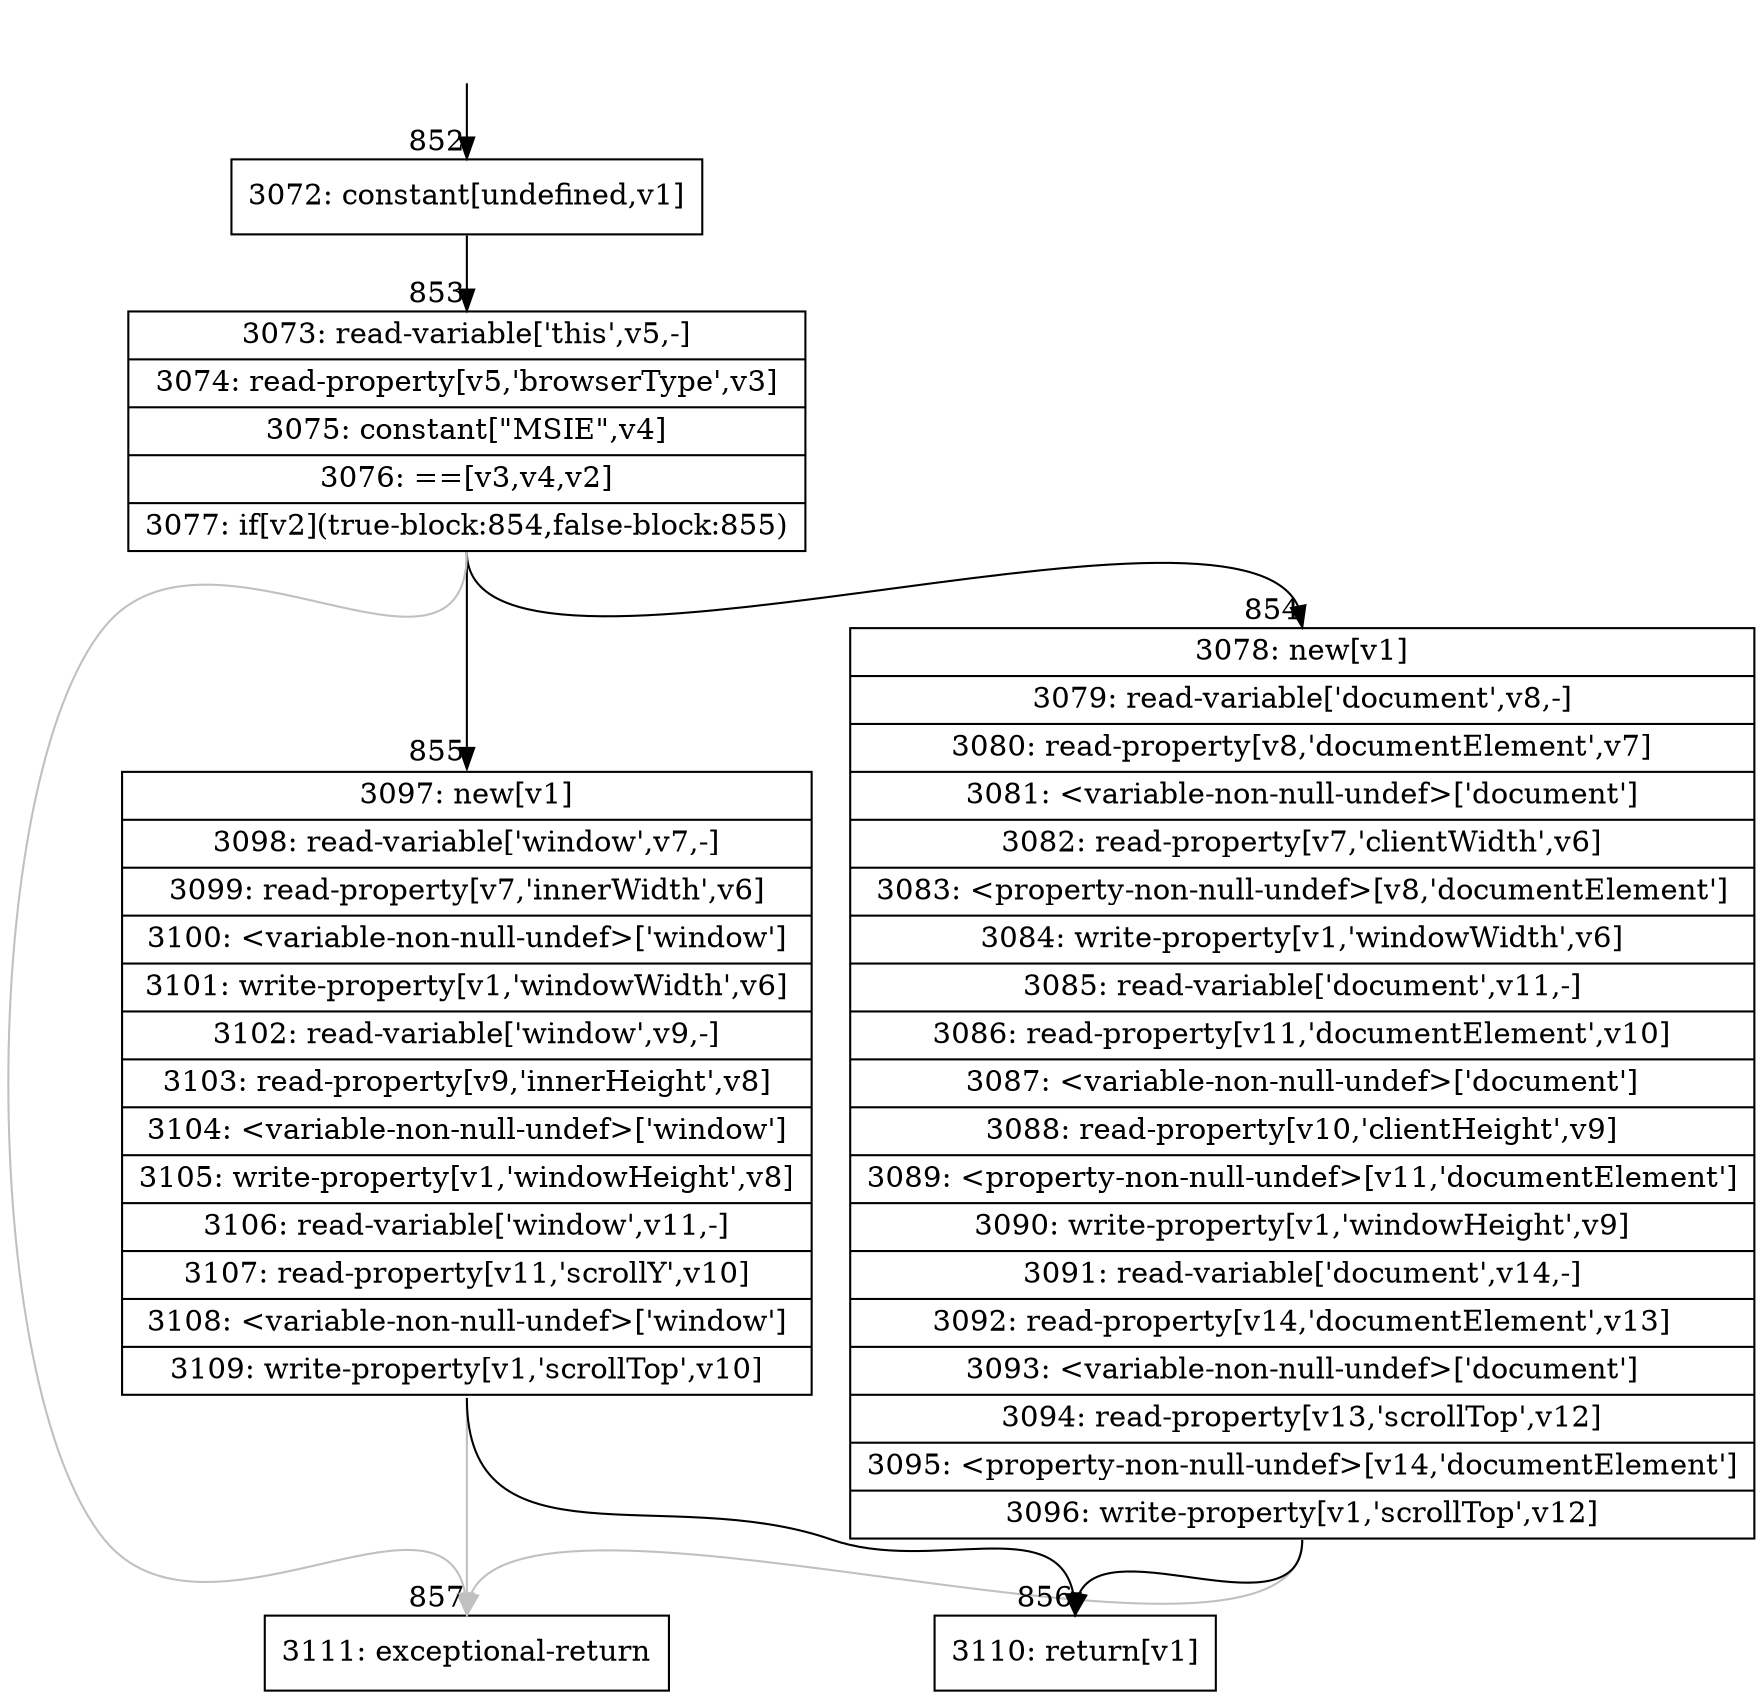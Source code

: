 digraph {
rankdir="TD"
BB_entry43[shape=none,label=""];
BB_entry43 -> BB852 [tailport=s, headport=n, headlabel="    852"]
BB852 [shape=record label="{3072: constant[undefined,v1]}" ] 
BB852 -> BB853 [tailport=s, headport=n, headlabel="      853"]
BB853 [shape=record label="{3073: read-variable['this',v5,-]|3074: read-property[v5,'browserType',v3]|3075: constant[\"MSIE\",v4]|3076: ==[v3,v4,v2]|3077: if[v2](true-block:854,false-block:855)}" ] 
BB853 -> BB854 [tailport=s, headport=n, headlabel="      854"]
BB853 -> BB855 [tailport=s, headport=n, headlabel="      855"]
BB853 -> BB857 [tailport=s, headport=n, color=gray, headlabel="      857"]
BB854 [shape=record label="{3078: new[v1]|3079: read-variable['document',v8,-]|3080: read-property[v8,'documentElement',v7]|3081: \<variable-non-null-undef\>['document']|3082: read-property[v7,'clientWidth',v6]|3083: \<property-non-null-undef\>[v8,'documentElement']|3084: write-property[v1,'windowWidth',v6]|3085: read-variable['document',v11,-]|3086: read-property[v11,'documentElement',v10]|3087: \<variable-non-null-undef\>['document']|3088: read-property[v10,'clientHeight',v9]|3089: \<property-non-null-undef\>[v11,'documentElement']|3090: write-property[v1,'windowHeight',v9]|3091: read-variable['document',v14,-]|3092: read-property[v14,'documentElement',v13]|3093: \<variable-non-null-undef\>['document']|3094: read-property[v13,'scrollTop',v12]|3095: \<property-non-null-undef\>[v14,'documentElement']|3096: write-property[v1,'scrollTop',v12]}" ] 
BB854 -> BB856 [tailport=s, headport=n, headlabel="      856"]
BB854 -> BB857 [tailport=s, headport=n, color=gray]
BB855 [shape=record label="{3097: new[v1]|3098: read-variable['window',v7,-]|3099: read-property[v7,'innerWidth',v6]|3100: \<variable-non-null-undef\>['window']|3101: write-property[v1,'windowWidth',v6]|3102: read-variable['window',v9,-]|3103: read-property[v9,'innerHeight',v8]|3104: \<variable-non-null-undef\>['window']|3105: write-property[v1,'windowHeight',v8]|3106: read-variable['window',v11,-]|3107: read-property[v11,'scrollY',v10]|3108: \<variable-non-null-undef\>['window']|3109: write-property[v1,'scrollTop',v10]}" ] 
BB855 -> BB856 [tailport=s, headport=n]
BB855 -> BB857 [tailport=s, headport=n, color=gray]
BB856 [shape=record label="{3110: return[v1]}" ] 
BB857 [shape=record label="{3111: exceptional-return}" ] 
//#$~ 621
}
